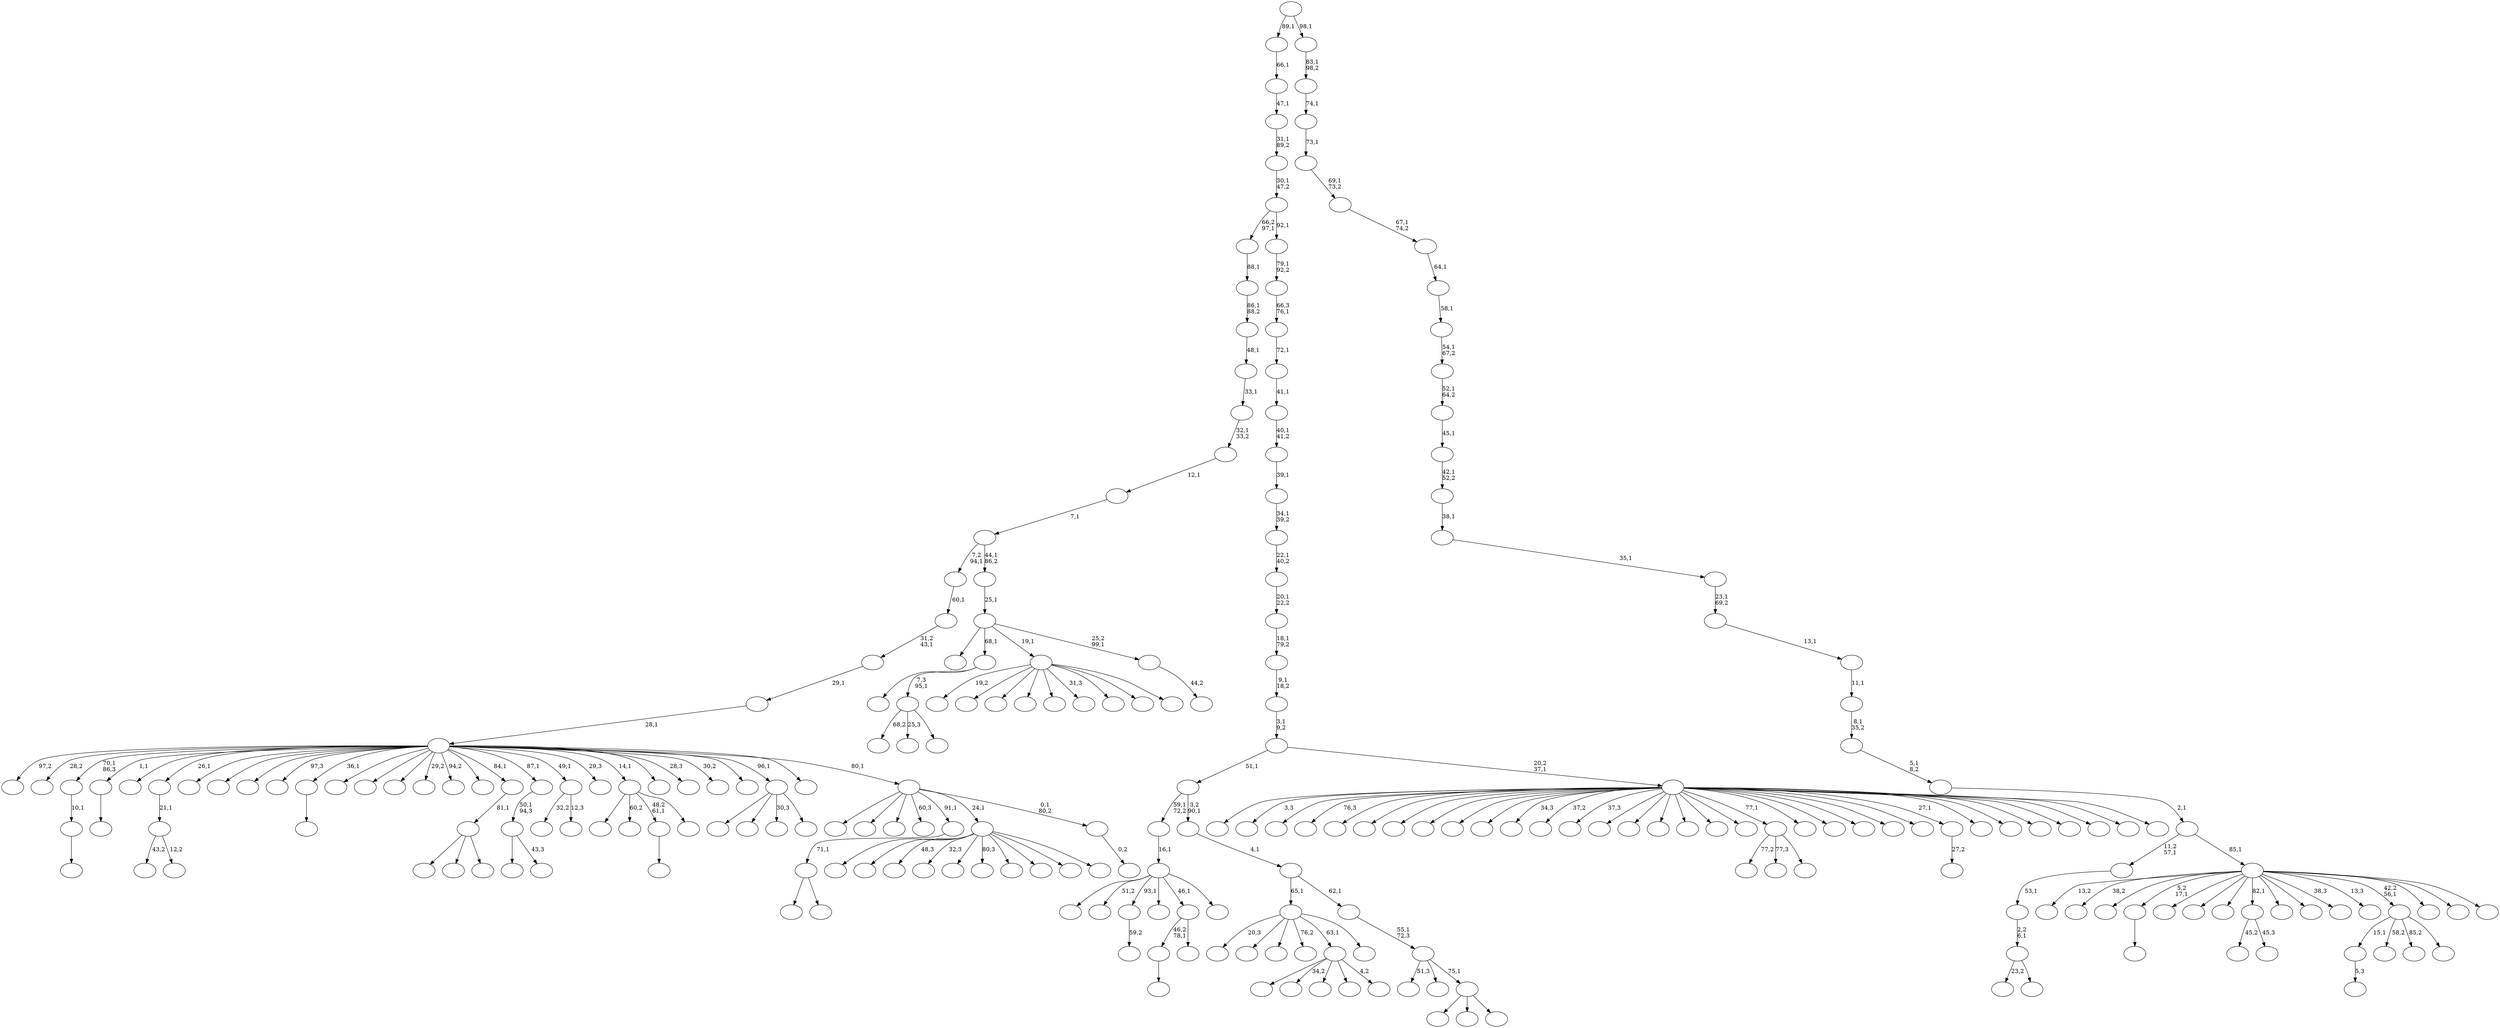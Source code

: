 digraph T {
	250 [label=""]
	249 [label=""]
	248 [label=""]
	247 [label=""]
	246 [label=""]
	245 [label=""]
	244 [label=""]
	243 [label=""]
	242 [label=""]
	241 [label=""]
	240 [label=""]
	239 [label=""]
	238 [label=""]
	237 [label=""]
	236 [label=""]
	235 [label=""]
	234 [label=""]
	233 [label=""]
	232 [label=""]
	231 [label=""]
	230 [label=""]
	229 [label=""]
	228 [label=""]
	227 [label=""]
	226 [label=""]
	225 [label=""]
	224 [label=""]
	223 [label=""]
	222 [label=""]
	221 [label=""]
	220 [label=""]
	219 [label=""]
	218 [label=""]
	217 [label=""]
	216 [label=""]
	215 [label=""]
	214 [label=""]
	213 [label=""]
	212 [label=""]
	211 [label=""]
	210 [label=""]
	209 [label=""]
	208 [label=""]
	207 [label=""]
	206 [label=""]
	205 [label=""]
	204 [label=""]
	203 [label=""]
	202 [label=""]
	201 [label=""]
	200 [label=""]
	199 [label=""]
	198 [label=""]
	197 [label=""]
	196 [label=""]
	195 [label=""]
	194 [label=""]
	193 [label=""]
	192 [label=""]
	191 [label=""]
	190 [label=""]
	189 [label=""]
	188 [label=""]
	187 [label=""]
	186 [label=""]
	185 [label=""]
	184 [label=""]
	183 [label=""]
	182 [label=""]
	181 [label=""]
	180 [label=""]
	179 [label=""]
	178 [label=""]
	177 [label=""]
	176 [label=""]
	175 [label=""]
	174 [label=""]
	173 [label=""]
	172 [label=""]
	171 [label=""]
	170 [label=""]
	169 [label=""]
	168 [label=""]
	167 [label=""]
	166 [label=""]
	165 [label=""]
	164 [label=""]
	163 [label=""]
	162 [label=""]
	161 [label=""]
	160 [label=""]
	159 [label=""]
	158 [label=""]
	157 [label=""]
	156 [label=""]
	155 [label=""]
	154 [label=""]
	153 [label=""]
	152 [label=""]
	151 [label=""]
	150 [label=""]
	149 [label=""]
	148 [label=""]
	147 [label=""]
	146 [label=""]
	145 [label=""]
	144 [label=""]
	143 [label=""]
	142 [label=""]
	141 [label=""]
	140 [label=""]
	139 [label=""]
	138 [label=""]
	137 [label=""]
	136 [label=""]
	135 [label=""]
	134 [label=""]
	133 [label=""]
	132 [label=""]
	131 [label=""]
	130 [label=""]
	129 [label=""]
	128 [label=""]
	127 [label=""]
	126 [label=""]
	125 [label=""]
	124 [label=""]
	123 [label=""]
	122 [label=""]
	121 [label=""]
	120 [label=""]
	119 [label=""]
	118 [label=""]
	117 [label=""]
	116 [label=""]
	115 [label=""]
	114 [label=""]
	113 [label=""]
	112 [label=""]
	111 [label=""]
	110 [label=""]
	109 [label=""]
	108 [label=""]
	107 [label=""]
	106 [label=""]
	105 [label=""]
	104 [label=""]
	103 [label=""]
	102 [label=""]
	101 [label=""]
	100 [label=""]
	99 [label=""]
	98 [label=""]
	97 [label=""]
	96 [label=""]
	95 [label=""]
	94 [label=""]
	93 [label=""]
	92 [label=""]
	91 [label=""]
	90 [label=""]
	89 [label=""]
	88 [label=""]
	87 [label=""]
	86 [label=""]
	85 [label=""]
	84 [label=""]
	83 [label=""]
	82 [label=""]
	81 [label=""]
	80 [label=""]
	79 [label=""]
	78 [label=""]
	77 [label=""]
	76 [label=""]
	75 [label=""]
	74 [label=""]
	73 [label=""]
	72 [label=""]
	71 [label=""]
	70 [label=""]
	69 [label=""]
	68 [label=""]
	67 [label=""]
	66 [label=""]
	65 [label=""]
	64 [label=""]
	63 [label=""]
	62 [label=""]
	61 [label=""]
	60 [label=""]
	59 [label=""]
	58 [label=""]
	57 [label=""]
	56 [label=""]
	55 [label=""]
	54 [label=""]
	53 [label=""]
	52 [label=""]
	51 [label=""]
	50 [label=""]
	49 [label=""]
	48 [label=""]
	47 [label=""]
	46 [label=""]
	45 [label=""]
	44 [label=""]
	43 [label=""]
	42 [label=""]
	41 [label=""]
	40 [label=""]
	39 [label=""]
	38 [label=""]
	37 [label=""]
	36 [label=""]
	35 [label=""]
	34 [label=""]
	33 [label=""]
	32 [label=""]
	31 [label=""]
	30 [label=""]
	29 [label=""]
	28 [label=""]
	27 [label=""]
	26 [label=""]
	25 [label=""]
	24 [label=""]
	23 [label=""]
	22 [label=""]
	21 [label=""]
	20 [label=""]
	19 [label=""]
	18 [label=""]
	17 [label=""]
	16 [label=""]
	15 [label=""]
	14 [label=""]
	13 [label=""]
	12 [label=""]
	11 [label=""]
	10 [label=""]
	9 [label=""]
	8 [label=""]
	7 [label=""]
	6 [label=""]
	5 [label=""]
	4 [label=""]
	3 [label=""]
	2 [label=""]
	1 [label=""]
	0 [label=""]
	225 -> 226 [label=""]
	224 -> 225 [label="10,1"]
	217 -> 218 [label="59,2"]
	208 -> 209 [label=""]
	206 -> 207 [label=""]
	201 -> 202 [label="5,3"]
	193 -> 232 [label="43,2"]
	193 -> 194 [label="12,2"]
	192 -> 193 [label="21,1"]
	167 -> 168 [label=""]
	161 -> 162 [label=""]
	156 -> 204 [label="45,2"]
	156 -> 157 [label="45,3"]
	151 -> 175 [label="77,2"]
	151 -> 173 [label="77,3"]
	151 -> 152 [label=""]
	148 -> 240 [label=""]
	148 -> 149 [label=""]
	147 -> 148 [label="71,1"]
	144 -> 161 [label="46,2\n78,1"]
	144 -> 145 [label=""]
	130 -> 201 [label="15,1"]
	130 -> 178 [label="58,2"]
	130 -> 163 [label="85,2"]
	130 -> 131 [label=""]
	127 -> 220 [label="68,2"]
	127 -> 196 [label="25,3"]
	127 -> 128 [label=""]
	126 -> 187 [label=""]
	126 -> 127 [label="7,3\n95,1"]
	124 -> 243 [label=""]
	124 -> 228 [label=""]
	124 -> 125 [label=""]
	123 -> 124 [label="81,1"]
	121 -> 122 [label=""]
	114 -> 174 [label=""]
	114 -> 115 [label="43,3"]
	113 -> 114 [label="50,1\n94,3"]
	111 -> 112 [label="27,2"]
	106 -> 205 [label="32,2"]
	106 -> 107 [label="12,3"]
	104 -> 247 [label=""]
	104 -> 233 [label="51,2"]
	104 -> 217 [label="93,1"]
	104 -> 214 [label=""]
	104 -> 144 [label="46,1"]
	104 -> 105 [label=""]
	103 -> 104 [label="16,1"]
	95 -> 227 [label=""]
	95 -> 142 [label="60,2"]
	95 -> 121 [label="48,2\n61,1"]
	95 -> 96 [label=""]
	93 -> 248 [label=""]
	93 -> 244 [label="34,2"]
	93 -> 177 [label=""]
	93 -> 153 [label=""]
	93 -> 94 [label="4,2"]
	82 -> 222 [label="20,3"]
	82 -> 210 [label=""]
	82 -> 190 [label=""]
	82 -> 119 [label="76,2"]
	82 -> 93 [label="63,1"]
	82 -> 83 [label=""]
	80 -> 203 [label=""]
	80 -> 170 [label=""]
	80 -> 165 [label="30,3"]
	80 -> 81 [label=""]
	78 -> 198 [label=""]
	78 -> 99 [label=""]
	78 -> 79 [label=""]
	77 -> 183 [label="51,3"]
	77 -> 90 [label=""]
	77 -> 78 [label="75,1"]
	76 -> 77 [label="55,1\n72,3"]
	75 -> 82 [label="65,1"]
	75 -> 76 [label="62,1"]
	74 -> 75 [label="4,1"]
	73 -> 103 [label="59,1\n72,2"]
	73 -> 74 [label="3,2\n90,1"]
	71 -> 246 [label=""]
	71 -> 219 [label=""]
	71 -> 199 [label="48,3"]
	71 -> 158 [label="32,3"]
	71 -> 146 [label=""]
	71 -> 135 [label="80,3"]
	71 -> 100 [label=""]
	71 -> 92 [label=""]
	71 -> 84 [label=""]
	71 -> 72 [label=""]
	69 -> 242 [label="19,2"]
	69 -> 212 [label=""]
	69 -> 197 [label=""]
	69 -> 191 [label=""]
	69 -> 171 [label=""]
	69 -> 117 [label="31,3"]
	69 -> 116 [label=""]
	69 -> 110 [label=""]
	69 -> 70 [label=""]
	66 -> 67 [label="0,2"]
	65 -> 215 [label=""]
	65 -> 211 [label=""]
	65 -> 189 [label=""]
	65 -> 182 [label="60,3"]
	65 -> 147 [label="91,1"]
	65 -> 71 [label="24,1"]
	65 -> 66 [label="0,1\n80,2"]
	64 -> 231 [label="97,2"]
	64 -> 229 [label="28,2"]
	64 -> 224 [label="70,1\n86,3"]
	64 -> 208 [label="1,1"]
	64 -> 195 [label=""]
	64 -> 192 [label="26,1"]
	64 -> 188 [label=""]
	64 -> 185 [label=""]
	64 -> 184 [label=""]
	64 -> 181 [label="97,3"]
	64 -> 167 [label="36,1"]
	64 -> 159 [label=""]
	64 -> 154 [label=""]
	64 -> 141 [label=""]
	64 -> 138 [label="29,2"]
	64 -> 136 [label="94,2"]
	64 -> 129 [label=""]
	64 -> 123 [label="84,1"]
	64 -> 113 [label="87,1"]
	64 -> 106 [label="49,1"]
	64 -> 98 [label="29,3"]
	64 -> 95 [label="14,1"]
	64 -> 91 [label=""]
	64 -> 89 [label="28,3"]
	64 -> 86 [label="30,2"]
	64 -> 85 [label=""]
	64 -> 80 [label="96,1"]
	64 -> 68 [label=""]
	64 -> 65 [label="80,1"]
	63 -> 64 [label="28,1"]
	62 -> 63 [label="29,1"]
	61 -> 62 [label="31,2\n43,1"]
	60 -> 61 [label="60,1"]
	58 -> 59 [label="44,2"]
	57 -> 150 [label=""]
	57 -> 126 [label="68,1"]
	57 -> 69 [label="19,1"]
	57 -> 58 [label="25,2\n99,1"]
	56 -> 57 [label="25,1"]
	55 -> 60 [label="7,2\n94,1"]
	55 -> 56 [label="44,1\n86,2"]
	54 -> 55 [label="7,1"]
	53 -> 54 [label="12,1"]
	52 -> 53 [label="32,1\n33,2"]
	51 -> 52 [label="33,1"]
	50 -> 51 [label="48,1"]
	49 -> 50 [label="86,1\n88,2"]
	48 -> 49 [label="88,1"]
	45 -> 169 [label="23,2"]
	45 -> 46 [label=""]
	44 -> 45 [label="2,2\n6,1"]
	43 -> 44 [label="53,1"]
	41 -> 250 [label=""]
	41 -> 249 [label="3,3"]
	41 -> 245 [label=""]
	41 -> 241 [label="76,3"]
	41 -> 236 [label=""]
	41 -> 235 [label=""]
	41 -> 234 [label=""]
	41 -> 230 [label=""]
	41 -> 223 [label=""]
	41 -> 221 [label=""]
	41 -> 216 [label="34,3"]
	41 -> 213 [label="37,2"]
	41 -> 200 [label="37,3"]
	41 -> 186 [label=""]
	41 -> 180 [label=""]
	41 -> 179 [label=""]
	41 -> 172 [label=""]
	41 -> 166 [label=""]
	41 -> 155 [label=""]
	41 -> 151 [label="77,1"]
	41 -> 140 [label=""]
	41 -> 134 [label=""]
	41 -> 133 [label=""]
	41 -> 120 [label=""]
	41 -> 118 [label=""]
	41 -> 111 [label="27,1"]
	41 -> 109 [label=""]
	41 -> 102 [label=""]
	41 -> 101 [label=""]
	41 -> 88 [label=""]
	41 -> 87 [label=""]
	41 -> 47 [label=""]
	41 -> 42 [label=""]
	40 -> 73 [label="51,1"]
	40 -> 41 [label="20,2\n37,1"]
	39 -> 40 [label="3,1\n9,2"]
	38 -> 39 [label="9,1\n18,2"]
	37 -> 38 [label="18,1\n79,2"]
	36 -> 37 [label="20,1\n22,2"]
	35 -> 36 [label="22,1\n40,2"]
	34 -> 35 [label="34,1\n39,2"]
	33 -> 34 [label="39,1"]
	32 -> 33 [label="40,1\n41,2"]
	31 -> 32 [label="41,1"]
	30 -> 31 [label="72,1"]
	29 -> 30 [label="66,3\n76,1"]
	28 -> 29 [label="79,1\n92,2"]
	27 -> 48 [label="66,2\n97,1"]
	27 -> 28 [label="92,1"]
	26 -> 27 [label="30,1\n47,2"]
	25 -> 26 [label="31,1\n89,2"]
	24 -> 25 [label="47,1"]
	23 -> 24 [label="66,1"]
	21 -> 239 [label="13,2"]
	21 -> 238 [label="38,2"]
	21 -> 237 [label=""]
	21 -> 206 [label="5,2\n17,1"]
	21 -> 176 [label=""]
	21 -> 164 [label=""]
	21 -> 160 [label=""]
	21 -> 156 [label="82,1"]
	21 -> 143 [label=""]
	21 -> 139 [label=""]
	21 -> 137 [label="38,3"]
	21 -> 132 [label="13,3"]
	21 -> 130 [label="42,2\n56,1"]
	21 -> 108 [label=""]
	21 -> 97 [label=""]
	21 -> 22 [label=""]
	20 -> 43 [label="11,2\n57,1"]
	20 -> 21 [label="85,1"]
	19 -> 20 [label="2,1"]
	18 -> 19 [label="5,1\n8,2"]
	17 -> 18 [label="8,1\n35,2"]
	16 -> 17 [label="11,1"]
	15 -> 16 [label="13,1"]
	14 -> 15 [label="23,1\n69,2"]
	13 -> 14 [label="35,1"]
	12 -> 13 [label="38,1"]
	11 -> 12 [label="42,1\n52,2"]
	10 -> 11 [label="45,1"]
	9 -> 10 [label="52,1\n64,2"]
	8 -> 9 [label="54,1\n67,2"]
	7 -> 8 [label="58,1"]
	6 -> 7 [label="64,1"]
	5 -> 6 [label="67,1\n74,2"]
	4 -> 5 [label="69,1\n73,2"]
	3 -> 4 [label="73,1"]
	2 -> 3 [label="74,1"]
	1 -> 2 [label="83,1\n98,2"]
	0 -> 23 [label="89,1"]
	0 -> 1 [label="98,1"]
}
